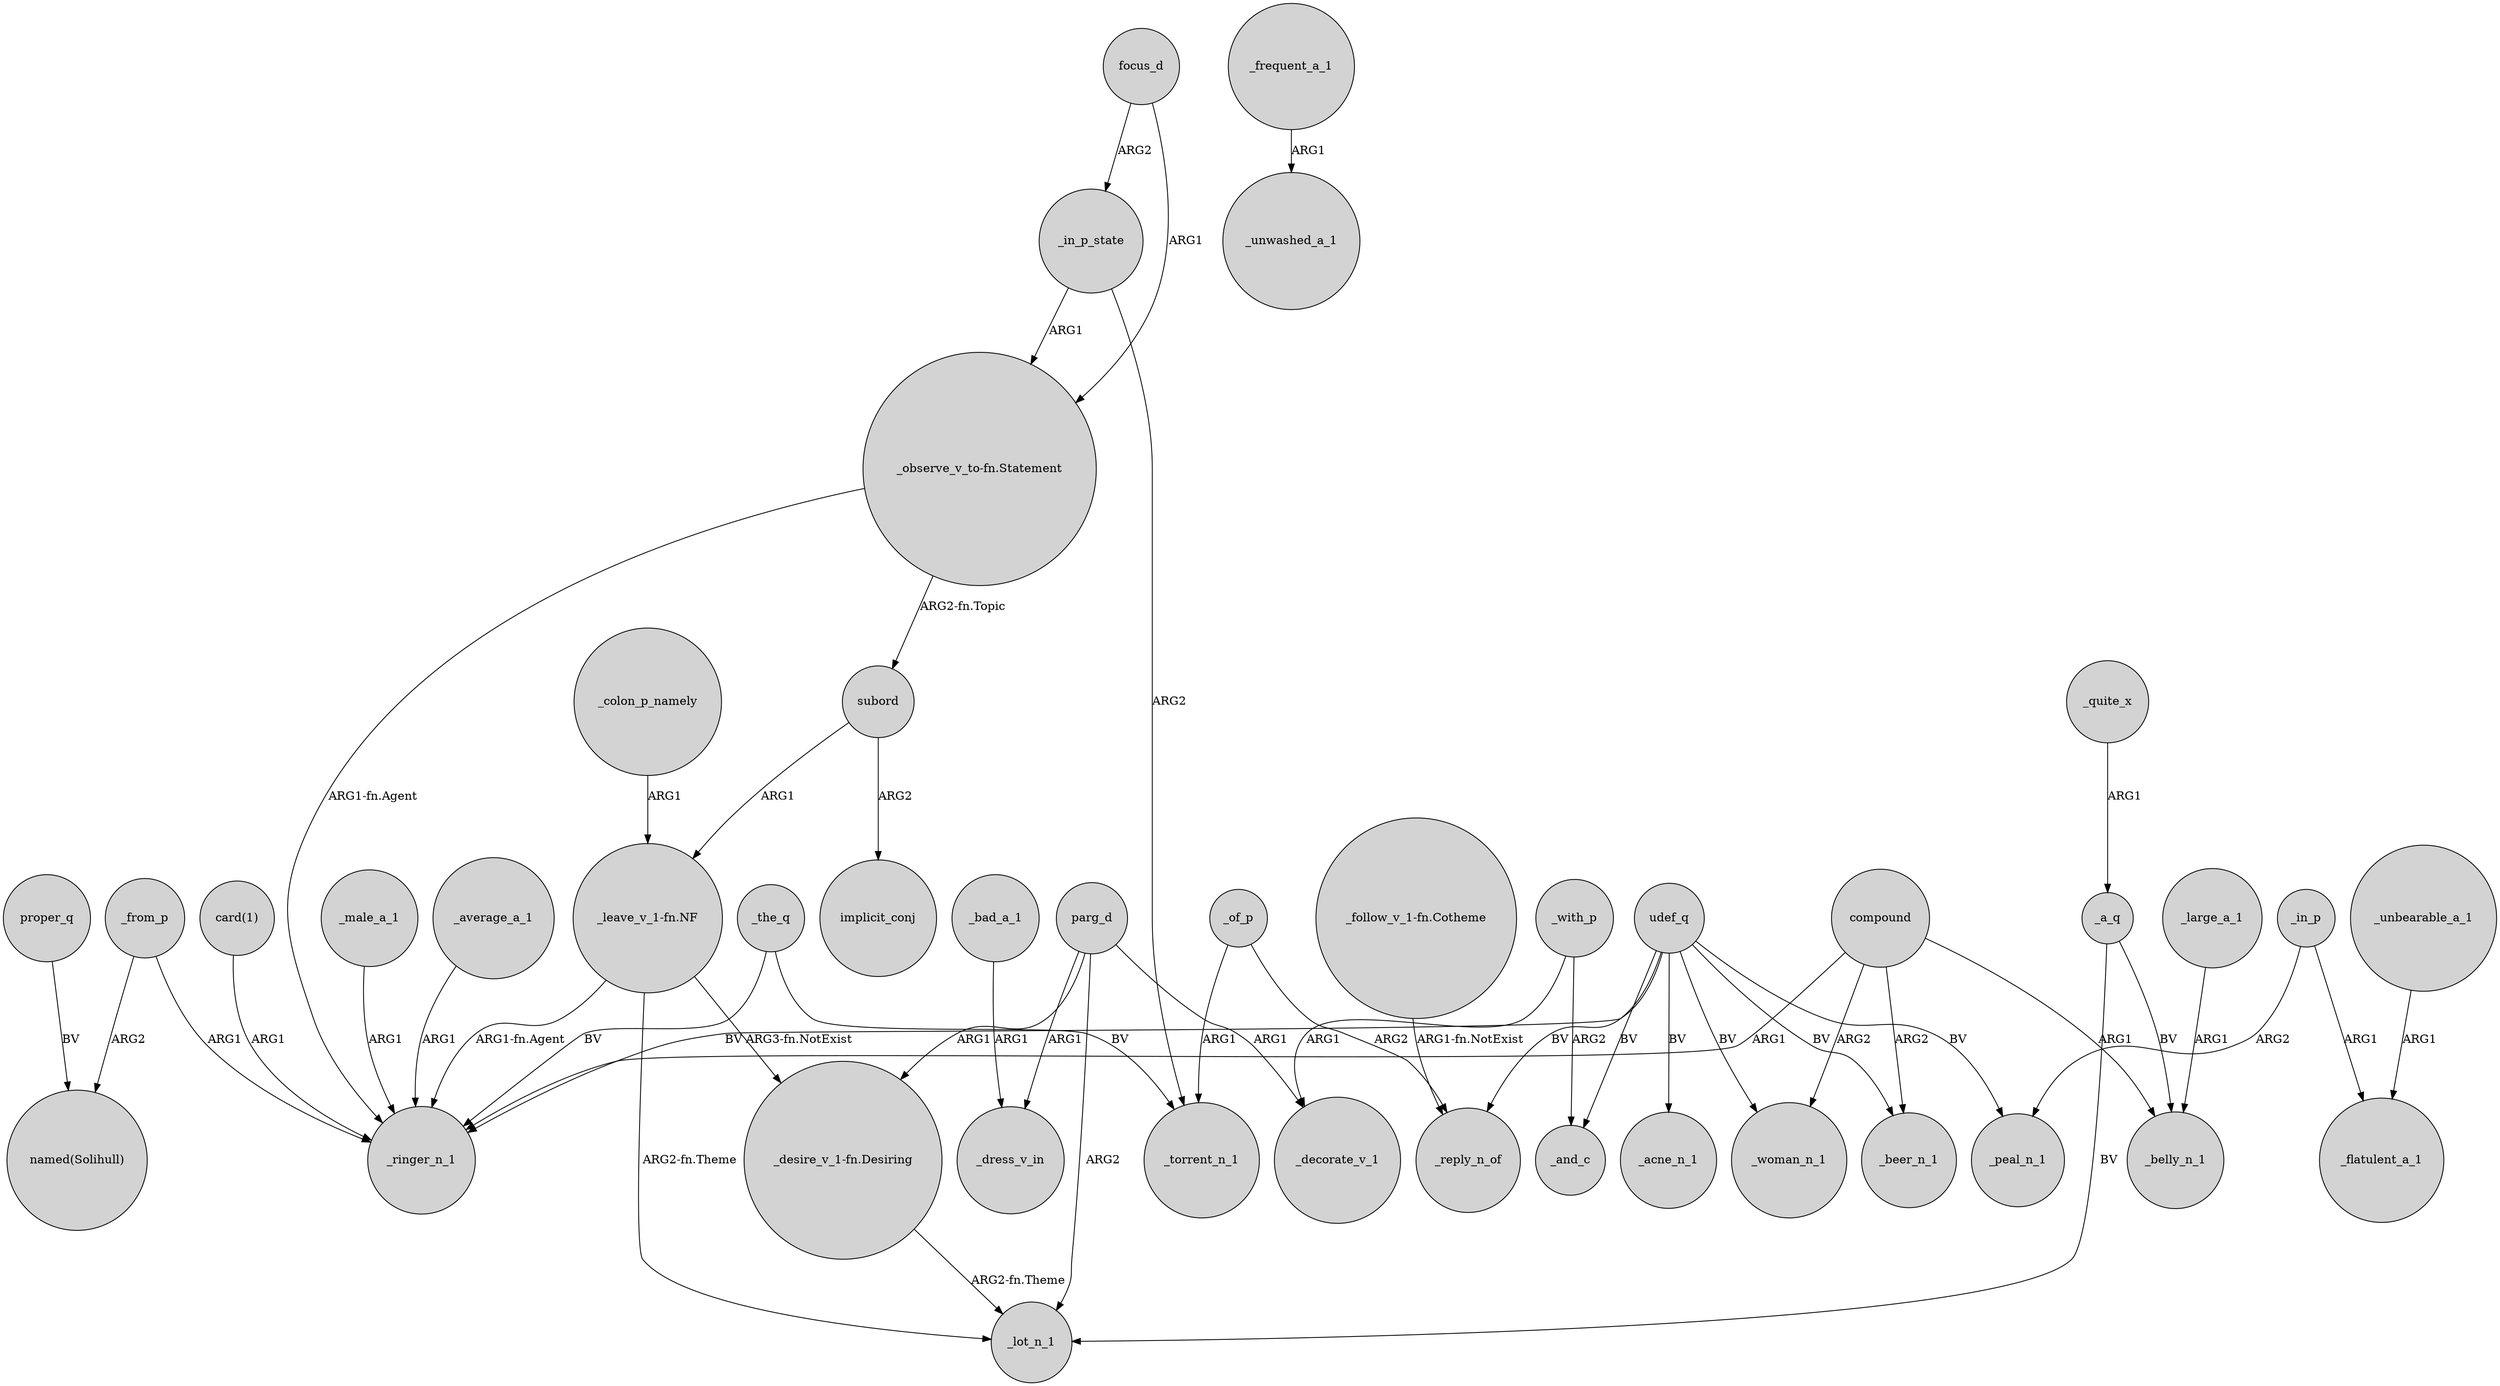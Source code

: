 digraph {
	node [shape=circle style=filled]
	_from_p -> "named(Solihull)" [label=ARG2]
	_with_p -> _and_c [label=ARG2]
	_of_p -> _reply_n_of [label=ARG2]
	compound -> _ringer_n_1 [label=ARG1]
	_average_a_1 -> _ringer_n_1 [label=ARG1]
	"_leave_v_1-fn.NF" -> "_desire_v_1-fn.Desiring" [label="ARG3-fn.NotExist"]
	_from_p -> _ringer_n_1 [label=ARG1]
	udef_q -> _woman_n_1 [label=BV]
	_in_p -> _peal_n_1 [label=ARG2]
	compound -> _beer_n_1 [label=ARG2]
	_bad_a_1 -> _dress_v_in [label=ARG1]
	_in_p_state -> "_observe_v_to-fn.Statement" [label=ARG1]
	subord -> implicit_conj [label=ARG2]
	_the_q -> _torrent_n_1 [label=BV]
	focus_d -> _in_p_state [label=ARG2]
	udef_q -> _reply_n_of [label=BV]
	parg_d -> _dress_v_in [label=ARG1]
	_in_p -> _flatulent_a_1 [label=ARG1]
	_with_p -> _decorate_v_1 [label=ARG1]
	"_observe_v_to-fn.Statement" -> _ringer_n_1 [label="ARG1-fn.Agent"]
	_a_q -> _belly_n_1 [label=BV]
	udef_q -> _acne_n_1 [label=BV]
	parg_d -> _decorate_v_1 [label=ARG1]
	compound -> _woman_n_1 [label=ARG2]
	_of_p -> _torrent_n_1 [label=ARG1]
	_large_a_1 -> _belly_n_1 [label=ARG1]
	_male_a_1 -> _ringer_n_1 [label=ARG1]
	_in_p_state -> _torrent_n_1 [label=ARG2]
	subord -> "_leave_v_1-fn.NF" [label=ARG1]
	"_desire_v_1-fn.Desiring" -> _lot_n_1 [label="ARG2-fn.Theme"]
	parg_d -> _lot_n_1 [label=ARG2]
	focus_d -> "_observe_v_to-fn.Statement" [label=ARG1]
	"_leave_v_1-fn.NF" -> _ringer_n_1 [label="ARG1-fn.Agent"]
	_frequent_a_1 -> _unwashed_a_1 [label=ARG1]
	"card(1)" -> _ringer_n_1 [label=ARG1]
	compound -> _belly_n_1 [label=ARG1]
	udef_q -> _beer_n_1 [label=BV]
	parg_d -> "_desire_v_1-fn.Desiring" [label=ARG1]
	_colon_p_namely -> "_leave_v_1-fn.NF" [label=ARG1]
	"_follow_v_1-fn.Cotheme" -> _reply_n_of [label="ARG1-fn.NotExist"]
	_the_q -> _ringer_n_1 [label=BV]
	_a_q -> _lot_n_1 [label=BV]
	_unbearable_a_1 -> _flatulent_a_1 [label=ARG1]
	udef_q -> _peal_n_1 [label=BV]
	udef_q -> _and_c [label=BV]
	udef_q -> _ringer_n_1 [label=BV]
	"_leave_v_1-fn.NF" -> _lot_n_1 [label="ARG2-fn.Theme"]
	"_observe_v_to-fn.Statement" -> subord [label="ARG2-fn.Topic"]
	_quite_x -> _a_q [label=ARG1]
	proper_q -> "named(Solihull)" [label=BV]
}
